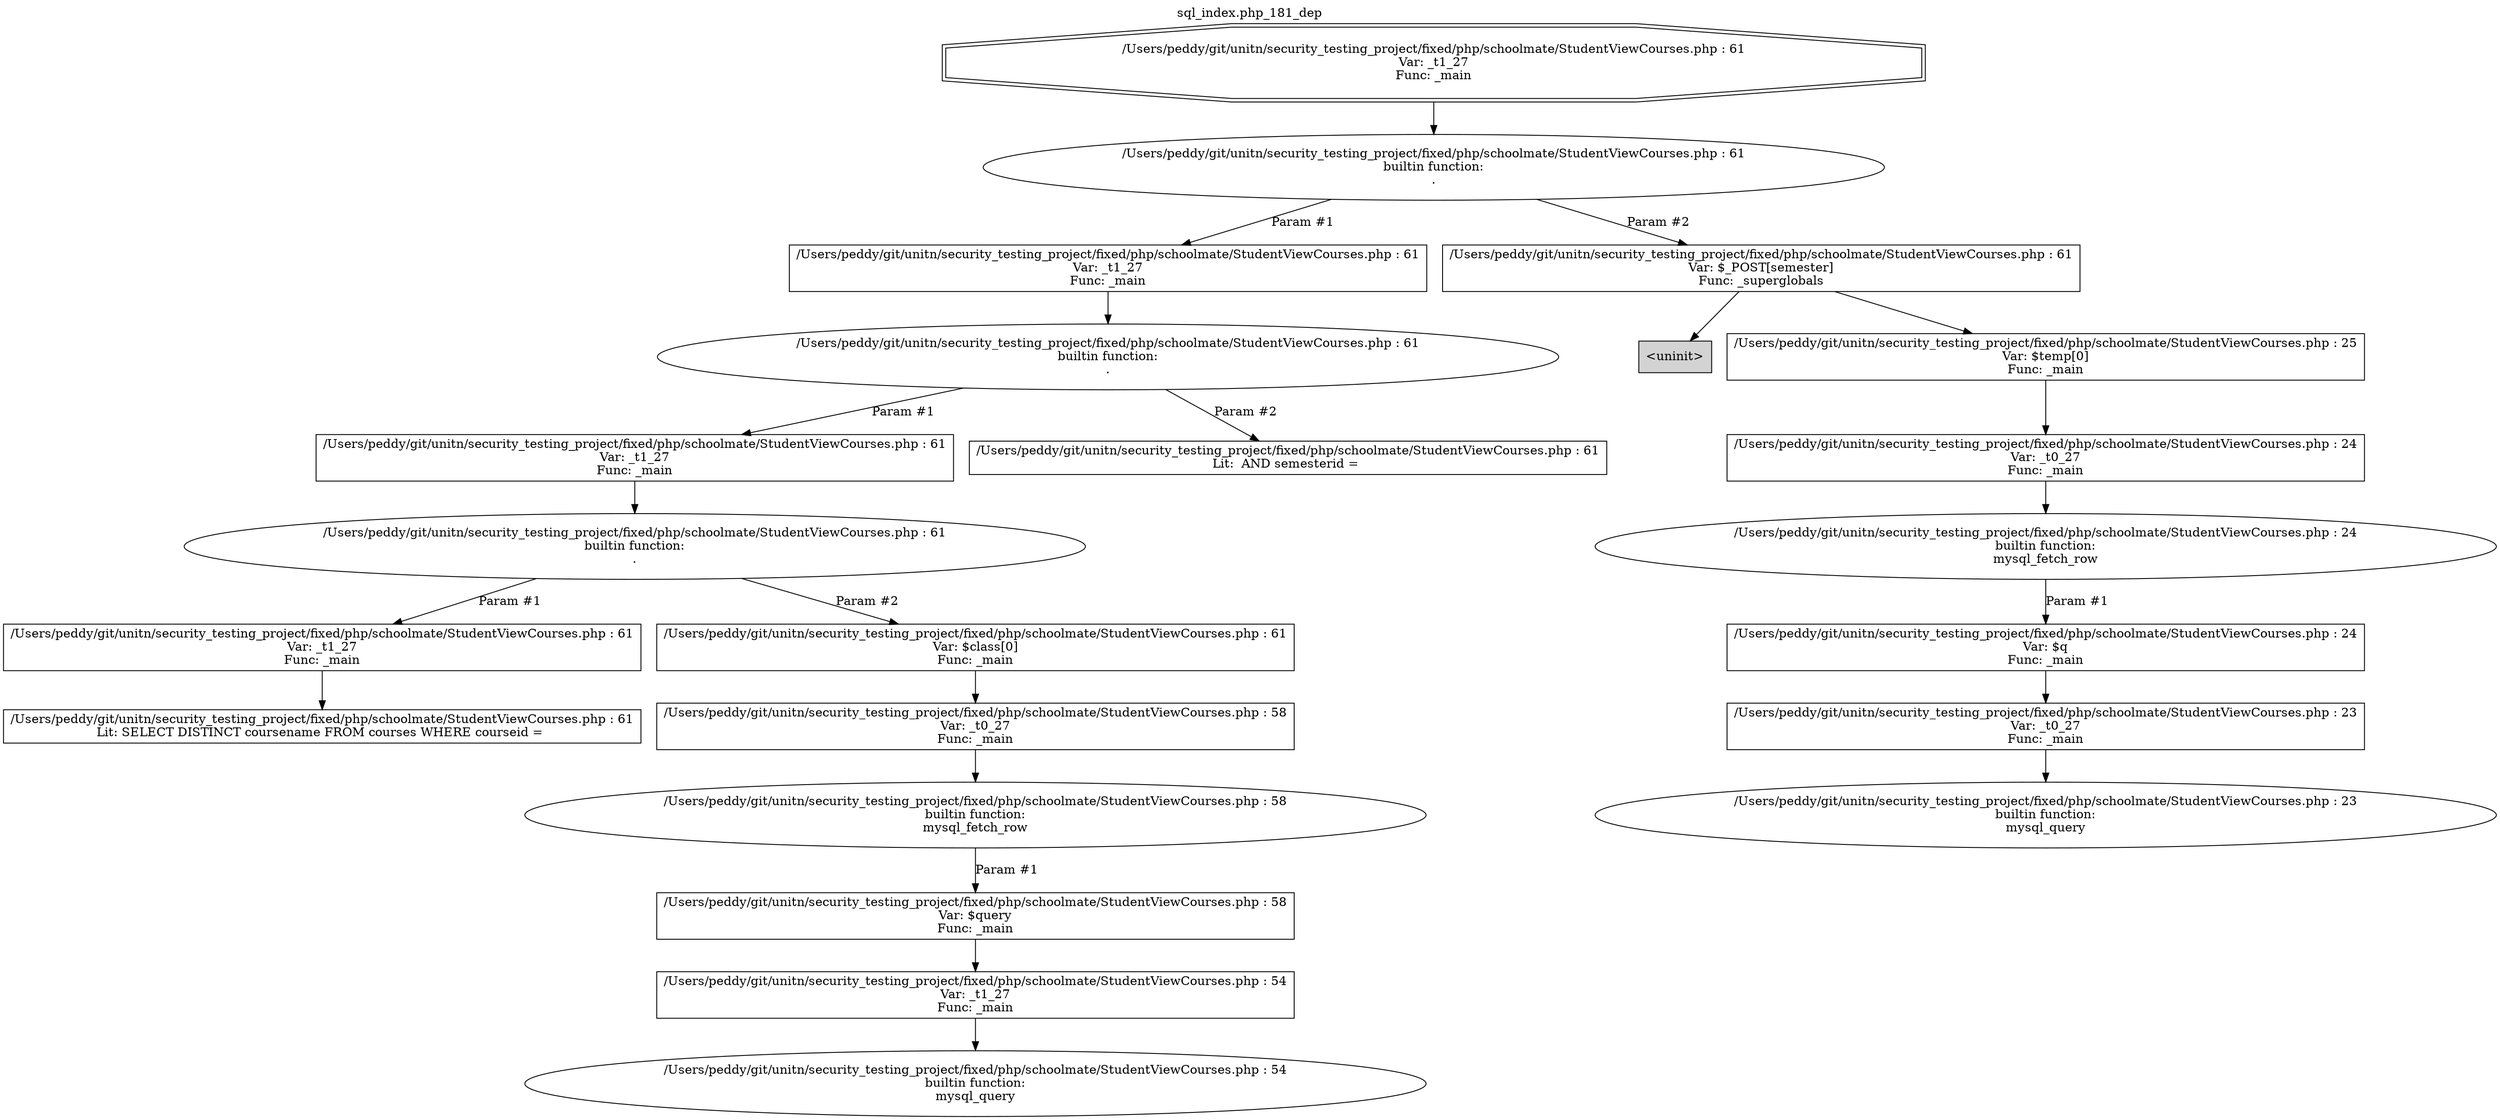 digraph cfg {
  label="sql_index.php_181_dep";
  labelloc=t;
  n1 [shape=doubleoctagon, label="/Users/peddy/git/unitn/security_testing_project/fixed/php/schoolmate/StudentViewCourses.php : 61\nVar: _t1_27\nFunc: _main\n"];
  n2 [shape=ellipse, label="/Users/peddy/git/unitn/security_testing_project/fixed/php/schoolmate/StudentViewCourses.php : 61\nbuiltin function:\n.\n"];
  n3 [shape=box, label="/Users/peddy/git/unitn/security_testing_project/fixed/php/schoolmate/StudentViewCourses.php : 61\nVar: _t1_27\nFunc: _main\n"];
  n4 [shape=ellipse, label="/Users/peddy/git/unitn/security_testing_project/fixed/php/schoolmate/StudentViewCourses.php : 61\nbuiltin function:\n.\n"];
  n5 [shape=box, label="/Users/peddy/git/unitn/security_testing_project/fixed/php/schoolmate/StudentViewCourses.php : 61\nVar: _t1_27\nFunc: _main\n"];
  n6 [shape=ellipse, label="/Users/peddy/git/unitn/security_testing_project/fixed/php/schoolmate/StudentViewCourses.php : 61\nbuiltin function:\n.\n"];
  n7 [shape=box, label="/Users/peddy/git/unitn/security_testing_project/fixed/php/schoolmate/StudentViewCourses.php : 61\nVar: _t1_27\nFunc: _main\n"];
  n8 [shape=box, label="/Users/peddy/git/unitn/security_testing_project/fixed/php/schoolmate/StudentViewCourses.php : 61\nLit: SELECT DISTINCT coursename FROM courses WHERE courseid = \n"];
  n9 [shape=box, label="/Users/peddy/git/unitn/security_testing_project/fixed/php/schoolmate/StudentViewCourses.php : 61\nVar: $class[0]\nFunc: _main\n"];
  n10 [shape=box, label="/Users/peddy/git/unitn/security_testing_project/fixed/php/schoolmate/StudentViewCourses.php : 58\nVar: _t0_27\nFunc: _main\n"];
  n11 [shape=ellipse, label="/Users/peddy/git/unitn/security_testing_project/fixed/php/schoolmate/StudentViewCourses.php : 58\nbuiltin function:\nmysql_fetch_row\n"];
  n12 [shape=box, label="/Users/peddy/git/unitn/security_testing_project/fixed/php/schoolmate/StudentViewCourses.php : 58\nVar: $query\nFunc: _main\n"];
  n13 [shape=box, label="/Users/peddy/git/unitn/security_testing_project/fixed/php/schoolmate/StudentViewCourses.php : 54\nVar: _t1_27\nFunc: _main\n"];
  n14 [shape=ellipse, label="/Users/peddy/git/unitn/security_testing_project/fixed/php/schoolmate/StudentViewCourses.php : 54\nbuiltin function:\nmysql_query\n"];
  n15 [shape=box, label="/Users/peddy/git/unitn/security_testing_project/fixed/php/schoolmate/StudentViewCourses.php : 61\nLit:  AND semesterid = \n"];
  n16 [shape=box, label="/Users/peddy/git/unitn/security_testing_project/fixed/php/schoolmate/StudentViewCourses.php : 61\nVar: $_POST[semester]\nFunc: _superglobals\n"];
  n17 [shape=box, label="<uninit>",style=filled];
  n18 [shape=box, label="/Users/peddy/git/unitn/security_testing_project/fixed/php/schoolmate/StudentViewCourses.php : 25\nVar: $temp[0]\nFunc: _main\n"];
  n19 [shape=box, label="/Users/peddy/git/unitn/security_testing_project/fixed/php/schoolmate/StudentViewCourses.php : 24\nVar: _t0_27\nFunc: _main\n"];
  n20 [shape=ellipse, label="/Users/peddy/git/unitn/security_testing_project/fixed/php/schoolmate/StudentViewCourses.php : 24\nbuiltin function:\nmysql_fetch_row\n"];
  n21 [shape=box, label="/Users/peddy/git/unitn/security_testing_project/fixed/php/schoolmate/StudentViewCourses.php : 24\nVar: $q\nFunc: _main\n"];
  n22 [shape=box, label="/Users/peddy/git/unitn/security_testing_project/fixed/php/schoolmate/StudentViewCourses.php : 23\nVar: _t0_27\nFunc: _main\n"];
  n23 [shape=ellipse, label="/Users/peddy/git/unitn/security_testing_project/fixed/php/schoolmate/StudentViewCourses.php : 23\nbuiltin function:\nmysql_query\n"];
  n1 -> n2;
  n3 -> n4;
  n5 -> n6;
  n7 -> n8;
  n6 -> n7[label="Param #1"];
  n6 -> n9[label="Param #2"];
  n10 -> n11;
  n13 -> n14;
  n12 -> n13;
  n11 -> n12[label="Param #1"];
  n9 -> n10;
  n4 -> n5[label="Param #1"];
  n4 -> n15[label="Param #2"];
  n2 -> n3[label="Param #1"];
  n2 -> n16[label="Param #2"];
  n16 -> n17;
  n16 -> n18;
  n19 -> n20;
  n22 -> n23;
  n21 -> n22;
  n20 -> n21[label="Param #1"];
  n18 -> n19;
}
